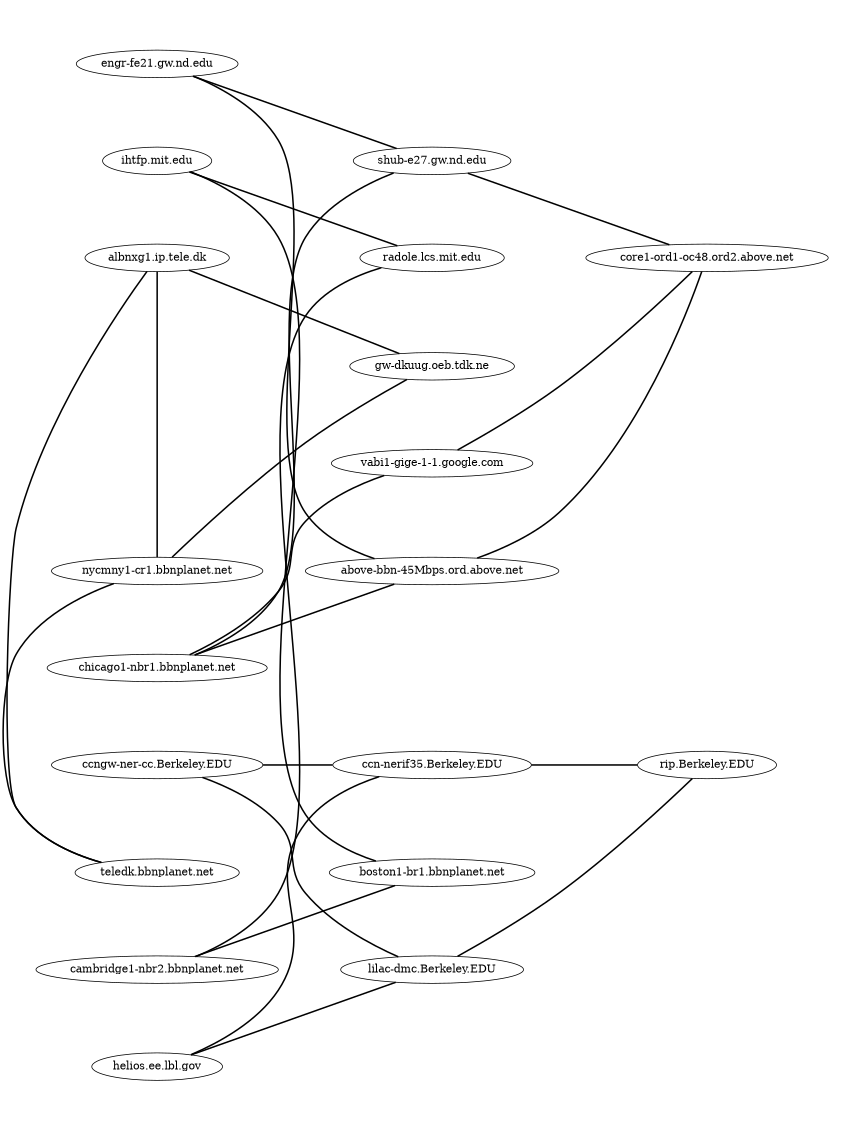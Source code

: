 graph G {
rankdir="LR";
size="5.625,7.75";
ratio="fill";
subgraph cluster0 {
color="white"
"engr-fe21.gw.nd.edu"
"radole.lcs.mit.edu"
"shub-e27.gw.nd.edu"
"ihtfp.mit.edu"
"core1-ord1-oc48.ord2.above.net"
"albnxg1.ip.tele.dk"
}
subgraph cluster1 {
color="white"
"nycmny1-cr1.bbnplanet.net"
"ccn-nerif35.Berkeley.EDU"
"rip.Berkeley.EDU"
"chicago1-nbr1.bbnplanet.net"
"ccngw-ner-cc.Berkeley.EDU"
"above-bbn-45Mbps.ord.above.net"
}
subgraph cluster2 {
color="white"
"gw-dkuug.oeb.tdk.ne"
"vabi1-gige-1-1.google.com"
}
subgraph cluster3 {
color="white"
"boston1-br1.bbnplanet.net"
"cambridge1-nbr2.bbnplanet.net"
"helios.ee.lbl.gov"
"lilac-dmc.Berkeley.EDU"
"teledk.bbnplanet.net"
"albnxg1.ip.tele.dk"
}

edge[style="bold"];

"engr-fe21.gw.nd.edu" -- "shub-e27.gw.nd.edu"
"shub-e27.gw.nd.edu" -- "chicago1-nbr1.bbnplanet.net"
"shub-e27.gw.nd.edu" -- "core1-ord1-oc48.ord2.above.net"
"chicago1-nbr1.bbnplanet.net" -- "above-bbn-45Mbps.ord.above.net"
"above-bbn-45Mbps.ord.above.net" -- "engr-fe21.gw.nd.edu"
"above-bbn-45Mbps.ord.above.net" -- "core1-ord1-oc48.ord2.above.net"
"core1-ord1-oc48.ord2.above.net" -- "vabi1-gige-1-1.google.com"
"vabi1-gige-1-1.google.com" -- "chicago1-nbr1.bbnplanet.net"

"cambridge1-nbr2.bbnplanet.net" -- "boston1-br1.bbnplanet.net"
"ihtfp.mit.edu" -- "boston1-br1.bbnplanet.net"
"cambridge1-nbr2.bbnplanet.net" -- "radole.lcs.mit.edu"
"ihtfp.mit.edu" -- "radole.lcs.mit.edu"

"helios.ee.lbl.gov" -- "lilac-dmc.Berkeley.EDU"
"lilac-dmc.Berkeley.EDU" -- "ccngw-ner-cc.Berkeley.EDU"
"ccngw-ner-cc.Berkeley.EDU" -- "ccn-nerif35.Berkeley.EDU"
"ccn-nerif35.Berkeley.EDU" -- "rip.Berkeley.EDU"
"helios.ee.lbl.gov" -- "ccn-nerif35.Berkeley.EDU"
"lilac-dmc.Berkeley.EDU" -- "rip.Berkeley.EDU"

"nycmny1-cr1.bbnplanet.net" -- "teledk.bbnplanet.net"
"teledk.bbnplanet.net" -- "albnxg1.ip.tele.dk"
"albnxg1.ip.tele.dk" -- "gw-dkuug.oeb.tdk.ne"
"nycmny1-cr1.bbnplanet.net" -- "gw-dkuug.oeb.tdk.ne"
"nycmny1-cr1.bbnplanet.net" -- "albnxg1.ip.tele.dk"

}
